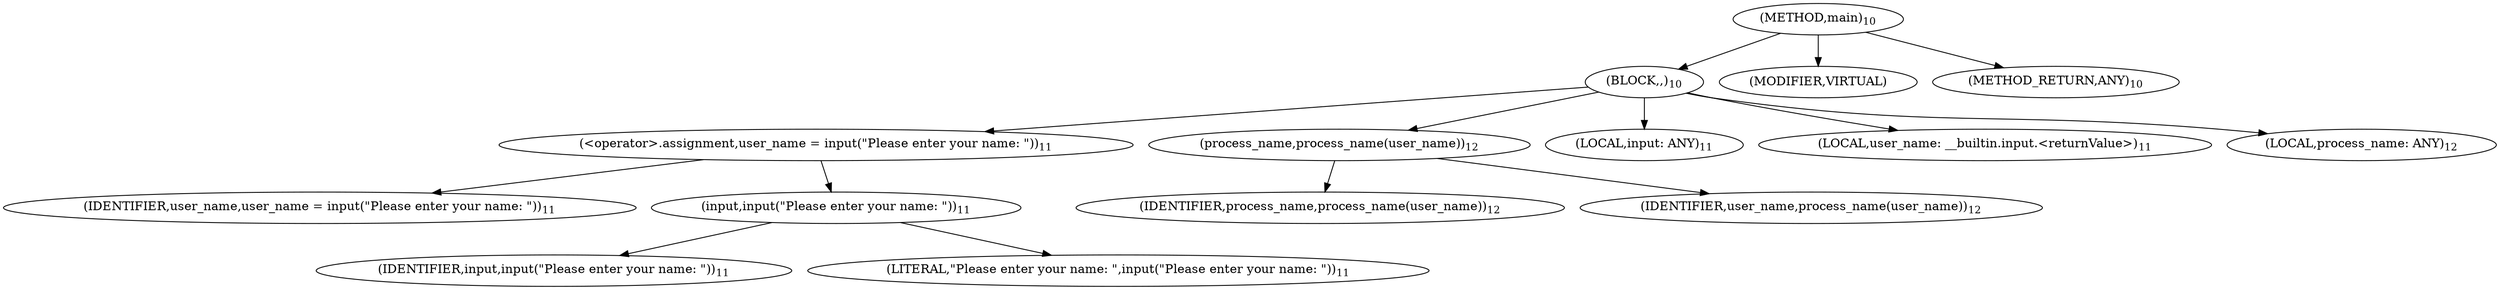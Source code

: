 digraph "main" {  
"56" [label = <(METHOD,main)<SUB>10</SUB>> ]
"57" [label = <(BLOCK,,)<SUB>10</SUB>> ]
"64" [label = <(&lt;operator&gt;.assignment,user_name = input(&quot;Please enter your name: &quot;))<SUB>11</SUB>> ]
"63" [label = <(IDENTIFIER,user_name,user_name = input(&quot;Please enter your name: &quot;))<SUB>11</SUB>> ]
"62" [label = <(input,input(&quot;Please enter your name: &quot;))<SUB>11</SUB>> ]
"61" [label = <(IDENTIFIER,input,input(&quot;Please enter your name: &quot;))<SUB>11</SUB>> ]
"60" [label = <(LITERAL,&quot;Please enter your name: &quot;,input(&quot;Please enter your name: &quot;))<SUB>11</SUB>> ]
"67" [label = <(process_name,process_name(user_name))<SUB>12</SUB>> ]
"66" [label = <(IDENTIFIER,process_name,process_name(user_name))<SUB>12</SUB>> ]
"65" [label = <(IDENTIFIER,user_name,process_name(user_name))<SUB>12</SUB>> ]
"87" [label = <(LOCAL,input: ANY)<SUB>11</SUB>> ]
"89" [label = <(LOCAL,user_name: __builtin.input.&lt;returnValue&gt;)<SUB>11</SUB>> ]
"90" [label = <(LOCAL,process_name: ANY)<SUB>12</SUB>> ]
"58" [label = <(MODIFIER,VIRTUAL)> ]
"59" [label = <(METHOD_RETURN,ANY)<SUB>10</SUB>> ]
  "56" -> "58" 
  "56" -> "57" 
  "56" -> "59" 
  "57" -> "64" 
  "57" -> "87" 
  "57" -> "67" 
  "57" -> "89" 
  "57" -> "90" 
  "64" -> "63" 
  "64" -> "62" 
  "62" -> "61" 
  "62" -> "60" 
  "67" -> "66" 
  "67" -> "65" 
}
